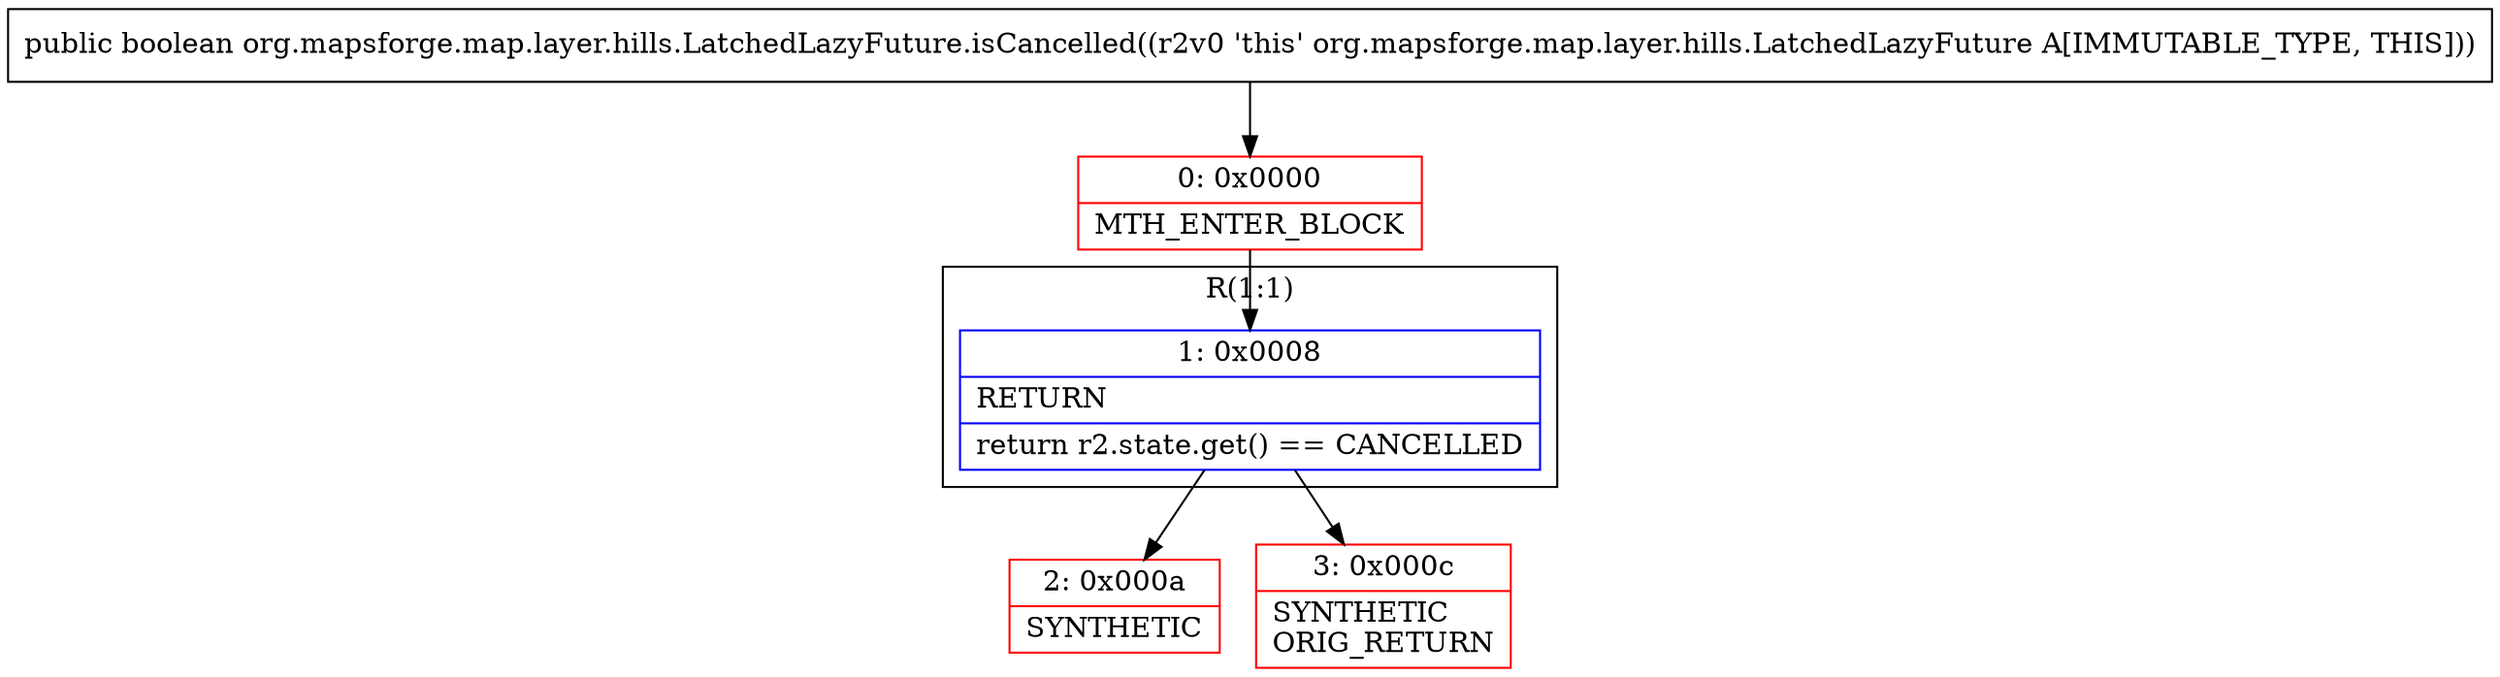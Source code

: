 digraph "CFG fororg.mapsforge.map.layer.hills.LatchedLazyFuture.isCancelled()Z" {
subgraph cluster_Region_360428735 {
label = "R(1:1)";
node [shape=record,color=blue];
Node_1 [shape=record,label="{1\:\ 0x0008|RETURN\l|return r2.state.get() == CANCELLED\l}"];
}
Node_0 [shape=record,color=red,label="{0\:\ 0x0000|MTH_ENTER_BLOCK\l}"];
Node_2 [shape=record,color=red,label="{2\:\ 0x000a|SYNTHETIC\l}"];
Node_3 [shape=record,color=red,label="{3\:\ 0x000c|SYNTHETIC\lORIG_RETURN\l}"];
MethodNode[shape=record,label="{public boolean org.mapsforge.map.layer.hills.LatchedLazyFuture.isCancelled((r2v0 'this' org.mapsforge.map.layer.hills.LatchedLazyFuture A[IMMUTABLE_TYPE, THIS])) }"];
MethodNode -> Node_0;
Node_1 -> Node_2;
Node_1 -> Node_3;
Node_0 -> Node_1;
}

